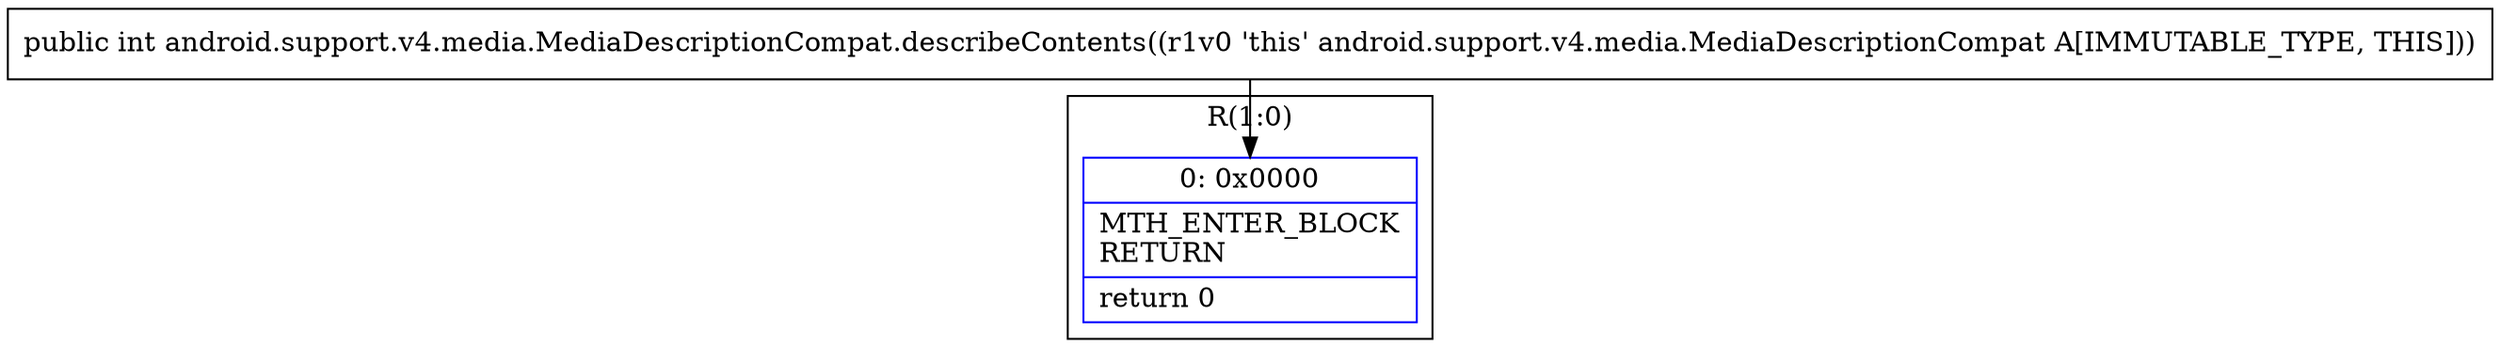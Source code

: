 digraph "CFG forandroid.support.v4.media.MediaDescriptionCompat.describeContents()I" {
subgraph cluster_Region_139089859 {
label = "R(1:0)";
node [shape=record,color=blue];
Node_0 [shape=record,label="{0\:\ 0x0000|MTH_ENTER_BLOCK\lRETURN\l|return 0\l}"];
}
MethodNode[shape=record,label="{public int android.support.v4.media.MediaDescriptionCompat.describeContents((r1v0 'this' android.support.v4.media.MediaDescriptionCompat A[IMMUTABLE_TYPE, THIS])) }"];
MethodNode -> Node_0;
}


